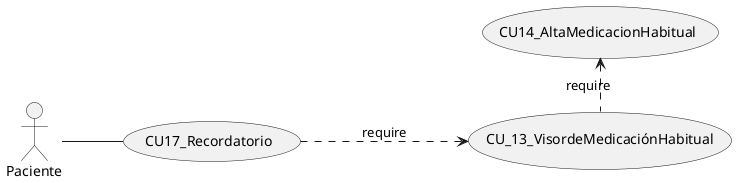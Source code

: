 @startuml
left to right direction

 actor Paciente

  Paciente -- (CU17_Recordatorio) 

	 (CU17_Recordatorio) .down--> (CU_13_VisordeMedicaciónHabitual) : require
	 (CU_13_VisordeMedicaciónHabitual) .left--> (CU14_AltaMedicacionHabitual) : require

@enduml